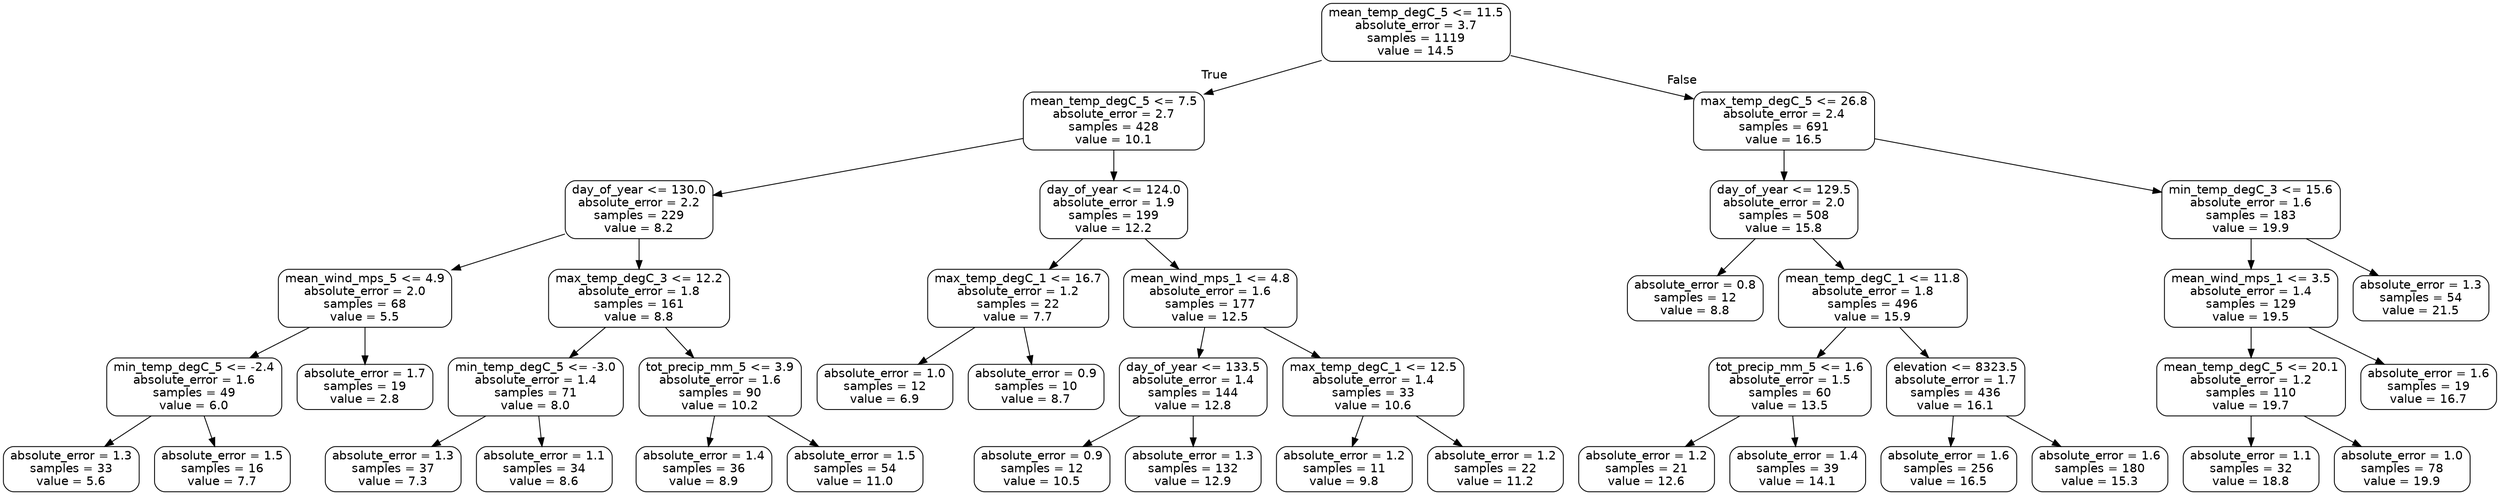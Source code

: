digraph Tree {
node [shape=box, style="rounded", color="black", fontname="helvetica"] ;
edge [fontname="helvetica"] ;
0 [label="mean_temp_degC_5 <= 11.5\nabsolute_error = 3.7\nsamples = 1119\nvalue = 14.5"] ;
1 [label="mean_temp_degC_5 <= 7.5\nabsolute_error = 2.7\nsamples = 428\nvalue = 10.1"] ;
0 -> 1 [labeldistance=2.5, labelangle=45, headlabel="True"] ;
2 [label="day_of_year <= 130.0\nabsolute_error = 2.2\nsamples = 229\nvalue = 8.2"] ;
1 -> 2 ;
3 [label="mean_wind_mps_5 <= 4.9\nabsolute_error = 2.0\nsamples = 68\nvalue = 5.5"] ;
2 -> 3 ;
4 [label="min_temp_degC_5 <= -2.4\nabsolute_error = 1.6\nsamples = 49\nvalue = 6.0"] ;
3 -> 4 ;
5 [label="absolute_error = 1.3\nsamples = 33\nvalue = 5.6"] ;
4 -> 5 ;
6 [label="absolute_error = 1.5\nsamples = 16\nvalue = 7.7"] ;
4 -> 6 ;
7 [label="absolute_error = 1.7\nsamples = 19\nvalue = 2.8"] ;
3 -> 7 ;
8 [label="max_temp_degC_3 <= 12.2\nabsolute_error = 1.8\nsamples = 161\nvalue = 8.8"] ;
2 -> 8 ;
9 [label="min_temp_degC_5 <= -3.0\nabsolute_error = 1.4\nsamples = 71\nvalue = 8.0"] ;
8 -> 9 ;
10 [label="absolute_error = 1.3\nsamples = 37\nvalue = 7.3"] ;
9 -> 10 ;
11 [label="absolute_error = 1.1\nsamples = 34\nvalue = 8.6"] ;
9 -> 11 ;
12 [label="tot_precip_mm_5 <= 3.9\nabsolute_error = 1.6\nsamples = 90\nvalue = 10.2"] ;
8 -> 12 ;
13 [label="absolute_error = 1.4\nsamples = 36\nvalue = 8.9"] ;
12 -> 13 ;
14 [label="absolute_error = 1.5\nsamples = 54\nvalue = 11.0"] ;
12 -> 14 ;
15 [label="day_of_year <= 124.0\nabsolute_error = 1.9\nsamples = 199\nvalue = 12.2"] ;
1 -> 15 ;
16 [label="max_temp_degC_1 <= 16.7\nabsolute_error = 1.2\nsamples = 22\nvalue = 7.7"] ;
15 -> 16 ;
17 [label="absolute_error = 1.0\nsamples = 12\nvalue = 6.9"] ;
16 -> 17 ;
18 [label="absolute_error = 0.9\nsamples = 10\nvalue = 8.7"] ;
16 -> 18 ;
19 [label="mean_wind_mps_1 <= 4.8\nabsolute_error = 1.6\nsamples = 177\nvalue = 12.5"] ;
15 -> 19 ;
20 [label="day_of_year <= 133.5\nabsolute_error = 1.4\nsamples = 144\nvalue = 12.8"] ;
19 -> 20 ;
21 [label="absolute_error = 0.9\nsamples = 12\nvalue = 10.5"] ;
20 -> 21 ;
22 [label="absolute_error = 1.3\nsamples = 132\nvalue = 12.9"] ;
20 -> 22 ;
23 [label="max_temp_degC_1 <= 12.5\nabsolute_error = 1.4\nsamples = 33\nvalue = 10.6"] ;
19 -> 23 ;
24 [label="absolute_error = 1.2\nsamples = 11\nvalue = 9.8"] ;
23 -> 24 ;
25 [label="absolute_error = 1.2\nsamples = 22\nvalue = 11.2"] ;
23 -> 25 ;
26 [label="max_temp_degC_5 <= 26.8\nabsolute_error = 2.4\nsamples = 691\nvalue = 16.5"] ;
0 -> 26 [labeldistance=2.5, labelangle=-45, headlabel="False"] ;
27 [label="day_of_year <= 129.5\nabsolute_error = 2.0\nsamples = 508\nvalue = 15.8"] ;
26 -> 27 ;
28 [label="absolute_error = 0.8\nsamples = 12\nvalue = 8.8"] ;
27 -> 28 ;
29 [label="mean_temp_degC_1 <= 11.8\nabsolute_error = 1.8\nsamples = 496\nvalue = 15.9"] ;
27 -> 29 ;
30 [label="tot_precip_mm_5 <= 1.6\nabsolute_error = 1.5\nsamples = 60\nvalue = 13.5"] ;
29 -> 30 ;
31 [label="absolute_error = 1.2\nsamples = 21\nvalue = 12.6"] ;
30 -> 31 ;
32 [label="absolute_error = 1.4\nsamples = 39\nvalue = 14.1"] ;
30 -> 32 ;
33 [label="elevation <= 8323.5\nabsolute_error = 1.7\nsamples = 436\nvalue = 16.1"] ;
29 -> 33 ;
34 [label="absolute_error = 1.6\nsamples = 256\nvalue = 16.5"] ;
33 -> 34 ;
35 [label="absolute_error = 1.6\nsamples = 180\nvalue = 15.3"] ;
33 -> 35 ;
36 [label="min_temp_degC_3 <= 15.6\nabsolute_error = 1.6\nsamples = 183\nvalue = 19.9"] ;
26 -> 36 ;
37 [label="mean_wind_mps_1 <= 3.5\nabsolute_error = 1.4\nsamples = 129\nvalue = 19.5"] ;
36 -> 37 ;
38 [label="mean_temp_degC_5 <= 20.1\nabsolute_error = 1.2\nsamples = 110\nvalue = 19.7"] ;
37 -> 38 ;
39 [label="absolute_error = 1.1\nsamples = 32\nvalue = 18.8"] ;
38 -> 39 ;
40 [label="absolute_error = 1.0\nsamples = 78\nvalue = 19.9"] ;
38 -> 40 ;
41 [label="absolute_error = 1.6\nsamples = 19\nvalue = 16.7"] ;
37 -> 41 ;
42 [label="absolute_error = 1.3\nsamples = 54\nvalue = 21.5"] ;
36 -> 42 ;
}